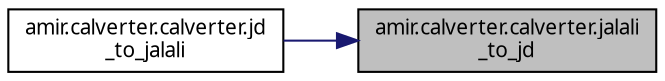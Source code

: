 digraph "amir.calverter.calverter.jalali_to_jd"
{
 // LATEX_PDF_SIZE
  edge [fontname="FreeSans.ttf",fontsize="10",labelfontname="FreeSans.ttf",labelfontsize="10"];
  node [fontname="FreeSans.ttf",fontsize="10",shape=record];
  rankdir="RL";
  Node1 [label="amir.calverter.calverter.jalali\l_to_jd",height=0.2,width=0.4,color="black", fillcolor="grey75", style="filled", fontcolor="black",tooltip=" "];
  Node1 -> Node2 [dir="back",color="midnightblue",fontsize="10",style="solid",fontname="FreeSans.ttf"];
  Node2 [label="amir.calverter.calverter.jd\l_to_jalali",height=0.2,width=0.4,color="black", fillcolor="white", style="filled",URL="$classamir_1_1calverter_1_1calverter.html#acebd5d8b5ebc4c05d204b3f3a0eeaeff",tooltip=" "];
}
